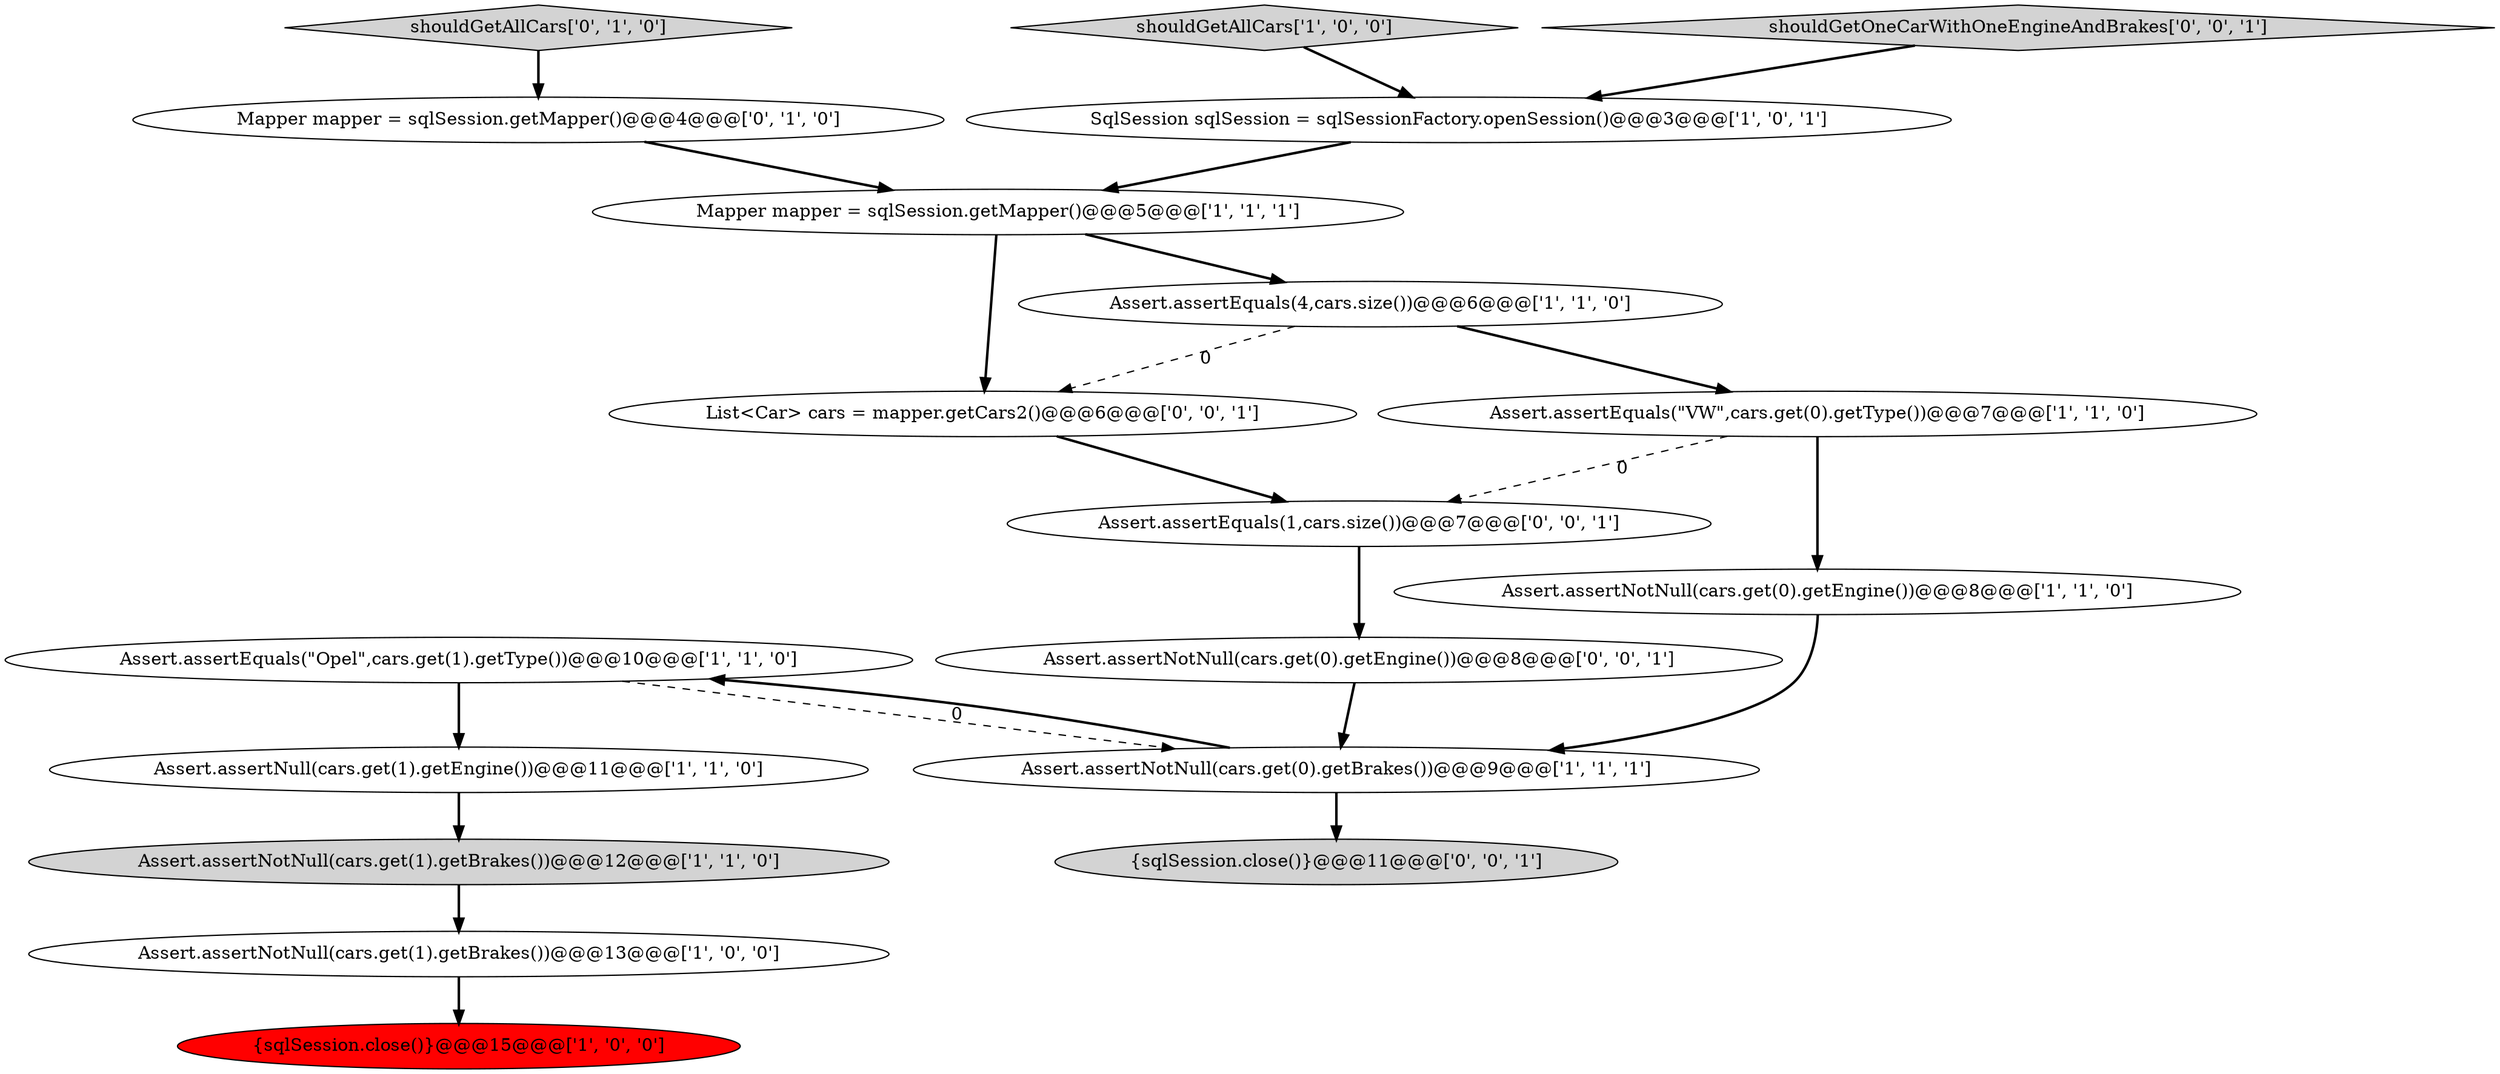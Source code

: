 digraph {
1 [style = filled, label = "{sqlSession.close()}@@@15@@@['1', '0', '0']", fillcolor = red, shape = ellipse image = "AAA1AAABBB1BBB"];
6 [style = filled, label = "Assert.assertNotNull(cars.get(0).getEngine())@@@8@@@['1', '1', '0']", fillcolor = white, shape = ellipse image = "AAA0AAABBB1BBB"];
15 [style = filled, label = "Assert.assertNotNull(cars.get(0).getEngine())@@@8@@@['0', '0', '1']", fillcolor = white, shape = ellipse image = "AAA0AAABBB3BBB"];
12 [style = filled, label = "Mapper mapper = sqlSession.getMapper()@@@4@@@['0', '1', '0']", fillcolor = white, shape = ellipse image = "AAA0AAABBB2BBB"];
17 [style = filled, label = "List<Car> cars = mapper.getCars2()@@@6@@@['0', '0', '1']", fillcolor = white, shape = ellipse image = "AAA0AAABBB3BBB"];
3 [style = filled, label = "Assert.assertNotNull(cars.get(1).getBrakes())@@@13@@@['1', '0', '0']", fillcolor = white, shape = ellipse image = "AAA0AAABBB1BBB"];
11 [style = filled, label = "Assert.assertNotNull(cars.get(1).getBrakes())@@@12@@@['1', '1', '0']", fillcolor = lightgray, shape = ellipse image = "AAA0AAABBB1BBB"];
5 [style = filled, label = "SqlSession sqlSession = sqlSessionFactory.openSession()@@@3@@@['1', '0', '1']", fillcolor = white, shape = ellipse image = "AAA0AAABBB1BBB"];
14 [style = filled, label = "{sqlSession.close()}@@@11@@@['0', '0', '1']", fillcolor = lightgray, shape = ellipse image = "AAA0AAABBB3BBB"];
16 [style = filled, label = "Assert.assertEquals(1,cars.size())@@@7@@@['0', '0', '1']", fillcolor = white, shape = ellipse image = "AAA0AAABBB3BBB"];
8 [style = filled, label = "Assert.assertEquals(4,cars.size())@@@6@@@['1', '1', '0']", fillcolor = white, shape = ellipse image = "AAA0AAABBB1BBB"];
4 [style = filled, label = "Assert.assertEquals(\"Opel\",cars.get(1).getType())@@@10@@@['1', '1', '0']", fillcolor = white, shape = ellipse image = "AAA0AAABBB1BBB"];
9 [style = filled, label = "Assert.assertEquals(\"VW\",cars.get(0).getType())@@@7@@@['1', '1', '0']", fillcolor = white, shape = ellipse image = "AAA0AAABBB1BBB"];
10 [style = filled, label = "shouldGetAllCars['1', '0', '0']", fillcolor = lightgray, shape = diamond image = "AAA0AAABBB1BBB"];
18 [style = filled, label = "shouldGetOneCarWithOneEngineAndBrakes['0', '0', '1']", fillcolor = lightgray, shape = diamond image = "AAA0AAABBB3BBB"];
13 [style = filled, label = "shouldGetAllCars['0', '1', '0']", fillcolor = lightgray, shape = diamond image = "AAA0AAABBB2BBB"];
2 [style = filled, label = "Assert.assertNull(cars.get(1).getEngine())@@@11@@@['1', '1', '0']", fillcolor = white, shape = ellipse image = "AAA0AAABBB1BBB"];
7 [style = filled, label = "Mapper mapper = sqlSession.getMapper()@@@5@@@['1', '1', '1']", fillcolor = white, shape = ellipse image = "AAA0AAABBB1BBB"];
0 [style = filled, label = "Assert.assertNotNull(cars.get(0).getBrakes())@@@9@@@['1', '1', '1']", fillcolor = white, shape = ellipse image = "AAA0AAABBB1BBB"];
16->15 [style = bold, label=""];
9->16 [style = dashed, label="0"];
7->17 [style = bold, label=""];
3->1 [style = bold, label=""];
4->0 [style = dashed, label="0"];
6->0 [style = bold, label=""];
4->2 [style = bold, label=""];
7->8 [style = bold, label=""];
12->7 [style = bold, label=""];
9->6 [style = bold, label=""];
0->14 [style = bold, label=""];
13->12 [style = bold, label=""];
10->5 [style = bold, label=""];
11->3 [style = bold, label=""];
0->4 [style = bold, label=""];
18->5 [style = bold, label=""];
15->0 [style = bold, label=""];
8->9 [style = bold, label=""];
8->17 [style = dashed, label="0"];
5->7 [style = bold, label=""];
2->11 [style = bold, label=""];
17->16 [style = bold, label=""];
}

